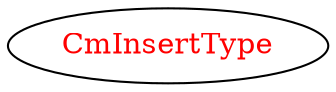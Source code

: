 digraph dependencyGraph {
 concentrate=true;
 ranksep="2.0";
 rankdir="LR"; 
 splines="ortho";
"CmInsertType" [fontcolor="red"];
}